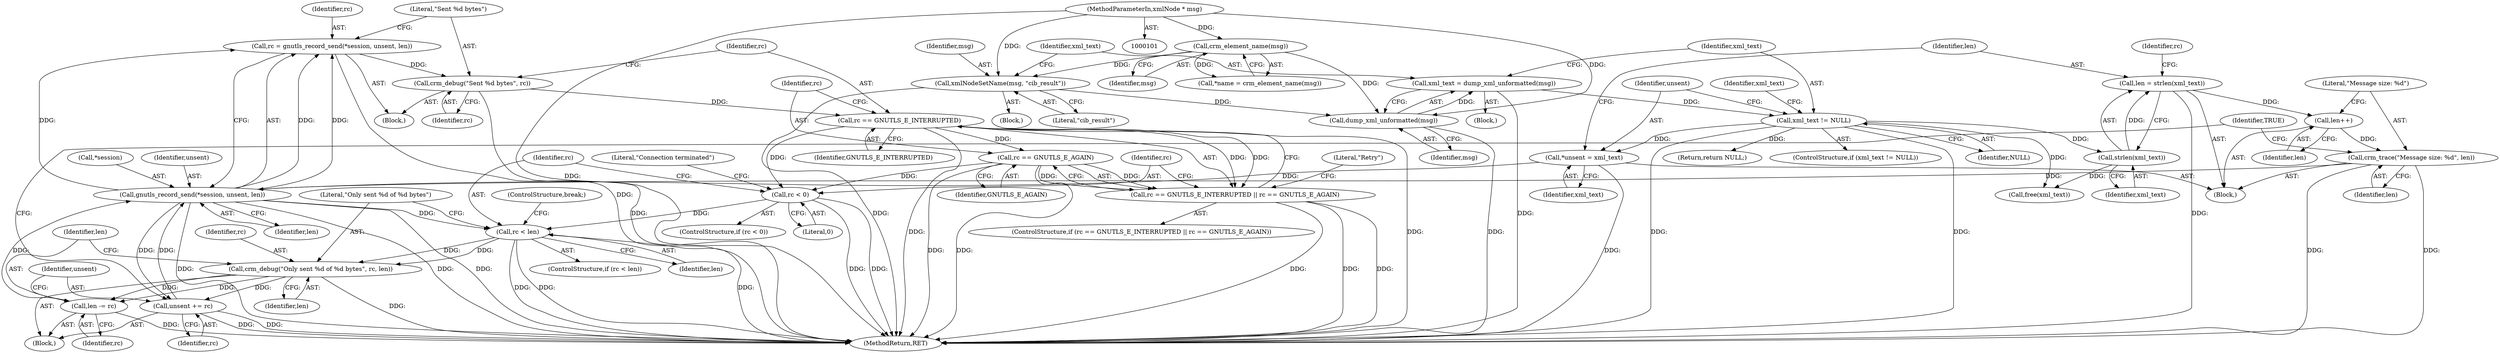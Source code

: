 digraph "1_pacemaker_564f7cc2a51dcd2f28ab12a13394f31be5aa3c93_15@API" {
"1000153" [label="(Call,rc = gnutls_record_send(*session, unsent, len))"];
"1000155" [label="(Call,gnutls_record_send(*session, unsent, len))"];
"1000196" [label="(Call,unsent += rc)"];
"1000189" [label="(Call,crm_debug(\"Only sent %d of %d bytes\", rc, len))"];
"1000185" [label="(Call,rc < len)"];
"1000176" [label="(Call,rc < 0)"];
"1000168" [label="(Call,rc == GNUTLS_E_AGAIN)"];
"1000165" [label="(Call,rc == GNUTLS_E_INTERRUPTED)"];
"1000160" [label="(Call,crm_debug(\"Sent %d bytes\", rc))"];
"1000153" [label="(Call,rc = gnutls_record_send(*session, unsent, len))"];
"1000133" [label="(Call,*unsent = xml_text)"];
"1000128" [label="(Call,xml_text != NULL)"];
"1000123" [label="(Call,xml_text = dump_xml_unformatted(msg))"];
"1000125" [label="(Call,dump_xml_unformatted(msg))"];
"1000112" [label="(Call,crm_element_name(msg))"];
"1000103" [label="(MethodParameterIn,xmlNode * msg)"];
"1000119" [label="(Call,xmlNodeSetName(msg, \"cib_result\"))"];
"1000193" [label="(Call,len -= rc)"];
"1000147" [label="(Call,crm_trace(\"Message size: %d\", len))"];
"1000145" [label="(Call,len++)"];
"1000137" [label="(Call,len = strlen(xml_text))"];
"1000139" [label="(Call,strlen(xml_text))"];
"1000164" [label="(Call,rc == GNUTLS_E_INTERRUPTED || rc == GNUTLS_E_AGAIN)"];
"1000133" [label="(Call,*unsent = xml_text)"];
"1000204" [label="(Return,return NULL;)"];
"1000190" [label="(Literal,\"Only sent %d of %d bytes\")"];
"1000161" [label="(Literal,\"Sent %d bytes\")"];
"1000124" [label="(Identifier,xml_text)"];
"1000177" [label="(Identifier,rc)"];
"1000194" [label="(Identifier,len)"];
"1000143" [label="(Identifier,rc)"];
"1000173" [label="(Literal,\"Retry\")"];
"1000192" [label="(Identifier,len)"];
"1000156" [label="(Call,*session)"];
"1000128" [label="(Call,xml_text != NULL)"];
"1000137" [label="(Call,len = strlen(xml_text))"];
"1000168" [label="(Call,rc == GNUTLS_E_AGAIN)"];
"1000186" [label="(Identifier,rc)"];
"1000184" [label="(ControlStructure,if (rc < len))"];
"1000134" [label="(Identifier,unsent)"];
"1000123" [label="(Call,xml_text = dump_xml_unformatted(msg))"];
"1000118" [label="(Block,)"];
"1000203" [label="(Identifier,xml_text)"];
"1000195" [label="(Identifier,rc)"];
"1000155" [label="(Call,gnutls_record_send(*session, unsent, len))"];
"1000152" [label="(Block,)"];
"1000166" [label="(Identifier,rc)"];
"1000125" [label="(Call,dump_xml_unformatted(msg))"];
"1000164" [label="(Call,rc == GNUTLS_E_INTERRUPTED || rc == GNUTLS_E_AGAIN)"];
"1000119" [label="(Call,xmlNodeSetName(msg, \"cib_result\"))"];
"1000159" [label="(Identifier,len)"];
"1000198" [label="(Identifier,rc)"];
"1000191" [label="(Identifier,rc)"];
"1000120" [label="(Identifier,msg)"];
"1000110" [label="(Call,*name = crm_element_name(msg))"];
"1000162" [label="(Identifier,rc)"];
"1000187" [label="(Identifier,len)"];
"1000140" [label="(Identifier,xml_text)"];
"1000129" [label="(Identifier,xml_text)"];
"1000145" [label="(Call,len++)"];
"1000138" [label="(Identifier,len)"];
"1000127" [label="(ControlStructure,if (xml_text != NULL))"];
"1000197" [label="(Identifier,unsent)"];
"1000178" [label="(Literal,0)"];
"1000130" [label="(Identifier,NULL)"];
"1000126" [label="(Identifier,msg)"];
"1000201" [label="(ControlStructure,break;)"];
"1000189" [label="(Call,crm_debug(\"Only sent %d of %d bytes\", rc, len))"];
"1000176" [label="(Call,rc < 0)"];
"1000170" [label="(Identifier,GNUTLS_E_AGAIN)"];
"1000135" [label="(Identifier,xml_text)"];
"1000103" [label="(MethodParameterIn,xmlNode * msg)"];
"1000121" [label="(Literal,\"cib_result\")"];
"1000112" [label="(Call,crm_element_name(msg))"];
"1000146" [label="(Identifier,len)"];
"1000139" [label="(Call,strlen(xml_text))"];
"1000158" [label="(Identifier,unsent)"];
"1000206" [label="(MethodReturn,RET)"];
"1000196" [label="(Call,unsent += rc)"];
"1000175" [label="(ControlStructure,if (rc < 0))"];
"1000148" [label="(Literal,\"Message size: %d\")"];
"1000149" [label="(Identifier,len)"];
"1000153" [label="(Call,rc = gnutls_record_send(*session, unsent, len))"];
"1000113" [label="(Identifier,msg)"];
"1000163" [label="(ControlStructure,if (rc == GNUTLS_E_INTERRUPTED || rc == GNUTLS_E_AGAIN))"];
"1000154" [label="(Identifier,rc)"];
"1000104" [label="(Block,)"];
"1000188" [label="(Block,)"];
"1000160" [label="(Call,crm_debug(\"Sent %d bytes\", rc))"];
"1000147" [label="(Call,crm_trace(\"Message size: %d\", len))"];
"1000193" [label="(Call,len -= rc)"];
"1000181" [label="(Literal,\"Connection terminated\")"];
"1000167" [label="(Identifier,GNUTLS_E_INTERRUPTED)"];
"1000131" [label="(Block,)"];
"1000185" [label="(Call,rc < len)"];
"1000202" [label="(Call,free(xml_text))"];
"1000151" [label="(Identifier,TRUE)"];
"1000169" [label="(Identifier,rc)"];
"1000165" [label="(Call,rc == GNUTLS_E_INTERRUPTED)"];
"1000153" -> "1000152"  [label="AST: "];
"1000153" -> "1000155"  [label="CFG: "];
"1000154" -> "1000153"  [label="AST: "];
"1000155" -> "1000153"  [label="AST: "];
"1000161" -> "1000153"  [label="CFG: "];
"1000153" -> "1000206"  [label="DDG: "];
"1000155" -> "1000153"  [label="DDG: "];
"1000155" -> "1000153"  [label="DDG: "];
"1000155" -> "1000153"  [label="DDG: "];
"1000153" -> "1000160"  [label="DDG: "];
"1000155" -> "1000159"  [label="CFG: "];
"1000156" -> "1000155"  [label="AST: "];
"1000158" -> "1000155"  [label="AST: "];
"1000159" -> "1000155"  [label="AST: "];
"1000155" -> "1000206"  [label="DDG: "];
"1000155" -> "1000206"  [label="DDG: "];
"1000155" -> "1000206"  [label="DDG: "];
"1000196" -> "1000155"  [label="DDG: "];
"1000133" -> "1000155"  [label="DDG: "];
"1000193" -> "1000155"  [label="DDG: "];
"1000147" -> "1000155"  [label="DDG: "];
"1000155" -> "1000185"  [label="DDG: "];
"1000155" -> "1000196"  [label="DDG: "];
"1000196" -> "1000188"  [label="AST: "];
"1000196" -> "1000198"  [label="CFG: "];
"1000197" -> "1000196"  [label="AST: "];
"1000198" -> "1000196"  [label="AST: "];
"1000151" -> "1000196"  [label="CFG: "];
"1000196" -> "1000206"  [label="DDG: "];
"1000196" -> "1000206"  [label="DDG: "];
"1000189" -> "1000196"  [label="DDG: "];
"1000189" -> "1000188"  [label="AST: "];
"1000189" -> "1000192"  [label="CFG: "];
"1000190" -> "1000189"  [label="AST: "];
"1000191" -> "1000189"  [label="AST: "];
"1000192" -> "1000189"  [label="AST: "];
"1000194" -> "1000189"  [label="CFG: "];
"1000189" -> "1000206"  [label="DDG: "];
"1000185" -> "1000189"  [label="DDG: "];
"1000185" -> "1000189"  [label="DDG: "];
"1000189" -> "1000193"  [label="DDG: "];
"1000189" -> "1000193"  [label="DDG: "];
"1000185" -> "1000184"  [label="AST: "];
"1000185" -> "1000187"  [label="CFG: "];
"1000186" -> "1000185"  [label="AST: "];
"1000187" -> "1000185"  [label="AST: "];
"1000190" -> "1000185"  [label="CFG: "];
"1000201" -> "1000185"  [label="CFG: "];
"1000185" -> "1000206"  [label="DDG: "];
"1000185" -> "1000206"  [label="DDG: "];
"1000185" -> "1000206"  [label="DDG: "];
"1000176" -> "1000185"  [label="DDG: "];
"1000176" -> "1000175"  [label="AST: "];
"1000176" -> "1000178"  [label="CFG: "];
"1000177" -> "1000176"  [label="AST: "];
"1000178" -> "1000176"  [label="AST: "];
"1000181" -> "1000176"  [label="CFG: "];
"1000186" -> "1000176"  [label="CFG: "];
"1000176" -> "1000206"  [label="DDG: "];
"1000176" -> "1000206"  [label="DDG: "];
"1000168" -> "1000176"  [label="DDG: "];
"1000165" -> "1000176"  [label="DDG: "];
"1000168" -> "1000164"  [label="AST: "];
"1000168" -> "1000170"  [label="CFG: "];
"1000169" -> "1000168"  [label="AST: "];
"1000170" -> "1000168"  [label="AST: "];
"1000164" -> "1000168"  [label="CFG: "];
"1000168" -> "1000206"  [label="DDG: "];
"1000168" -> "1000206"  [label="DDG: "];
"1000168" -> "1000164"  [label="DDG: "];
"1000168" -> "1000164"  [label="DDG: "];
"1000165" -> "1000168"  [label="DDG: "];
"1000165" -> "1000164"  [label="AST: "];
"1000165" -> "1000167"  [label="CFG: "];
"1000166" -> "1000165"  [label="AST: "];
"1000167" -> "1000165"  [label="AST: "];
"1000169" -> "1000165"  [label="CFG: "];
"1000164" -> "1000165"  [label="CFG: "];
"1000165" -> "1000206"  [label="DDG: "];
"1000165" -> "1000206"  [label="DDG: "];
"1000165" -> "1000164"  [label="DDG: "];
"1000165" -> "1000164"  [label="DDG: "];
"1000160" -> "1000165"  [label="DDG: "];
"1000160" -> "1000152"  [label="AST: "];
"1000160" -> "1000162"  [label="CFG: "];
"1000161" -> "1000160"  [label="AST: "];
"1000162" -> "1000160"  [label="AST: "];
"1000166" -> "1000160"  [label="CFG: "];
"1000160" -> "1000206"  [label="DDG: "];
"1000133" -> "1000131"  [label="AST: "];
"1000133" -> "1000135"  [label="CFG: "];
"1000134" -> "1000133"  [label="AST: "];
"1000135" -> "1000133"  [label="AST: "];
"1000138" -> "1000133"  [label="CFG: "];
"1000133" -> "1000206"  [label="DDG: "];
"1000128" -> "1000133"  [label="DDG: "];
"1000128" -> "1000127"  [label="AST: "];
"1000128" -> "1000130"  [label="CFG: "];
"1000129" -> "1000128"  [label="AST: "];
"1000130" -> "1000128"  [label="AST: "];
"1000134" -> "1000128"  [label="CFG: "];
"1000203" -> "1000128"  [label="CFG: "];
"1000128" -> "1000206"  [label="DDG: "];
"1000128" -> "1000206"  [label="DDG: "];
"1000123" -> "1000128"  [label="DDG: "];
"1000128" -> "1000139"  [label="DDG: "];
"1000128" -> "1000202"  [label="DDG: "];
"1000128" -> "1000204"  [label="DDG: "];
"1000123" -> "1000104"  [label="AST: "];
"1000123" -> "1000125"  [label="CFG: "];
"1000124" -> "1000123"  [label="AST: "];
"1000125" -> "1000123"  [label="AST: "];
"1000129" -> "1000123"  [label="CFG: "];
"1000123" -> "1000206"  [label="DDG: "];
"1000125" -> "1000123"  [label="DDG: "];
"1000125" -> "1000126"  [label="CFG: "];
"1000126" -> "1000125"  [label="AST: "];
"1000125" -> "1000206"  [label="DDG: "];
"1000112" -> "1000125"  [label="DDG: "];
"1000119" -> "1000125"  [label="DDG: "];
"1000103" -> "1000125"  [label="DDG: "];
"1000112" -> "1000110"  [label="AST: "];
"1000112" -> "1000113"  [label="CFG: "];
"1000113" -> "1000112"  [label="AST: "];
"1000110" -> "1000112"  [label="CFG: "];
"1000112" -> "1000110"  [label="DDG: "];
"1000103" -> "1000112"  [label="DDG: "];
"1000112" -> "1000119"  [label="DDG: "];
"1000103" -> "1000101"  [label="AST: "];
"1000103" -> "1000206"  [label="DDG: "];
"1000103" -> "1000119"  [label="DDG: "];
"1000119" -> "1000118"  [label="AST: "];
"1000119" -> "1000121"  [label="CFG: "];
"1000120" -> "1000119"  [label="AST: "];
"1000121" -> "1000119"  [label="AST: "];
"1000124" -> "1000119"  [label="CFG: "];
"1000119" -> "1000206"  [label="DDG: "];
"1000193" -> "1000188"  [label="AST: "];
"1000193" -> "1000195"  [label="CFG: "];
"1000194" -> "1000193"  [label="AST: "];
"1000195" -> "1000193"  [label="AST: "];
"1000197" -> "1000193"  [label="CFG: "];
"1000193" -> "1000206"  [label="DDG: "];
"1000147" -> "1000131"  [label="AST: "];
"1000147" -> "1000149"  [label="CFG: "];
"1000148" -> "1000147"  [label="AST: "];
"1000149" -> "1000147"  [label="AST: "];
"1000151" -> "1000147"  [label="CFG: "];
"1000147" -> "1000206"  [label="DDG: "];
"1000147" -> "1000206"  [label="DDG: "];
"1000145" -> "1000147"  [label="DDG: "];
"1000145" -> "1000131"  [label="AST: "];
"1000145" -> "1000146"  [label="CFG: "];
"1000146" -> "1000145"  [label="AST: "];
"1000148" -> "1000145"  [label="CFG: "];
"1000137" -> "1000145"  [label="DDG: "];
"1000137" -> "1000131"  [label="AST: "];
"1000137" -> "1000139"  [label="CFG: "];
"1000138" -> "1000137"  [label="AST: "];
"1000139" -> "1000137"  [label="AST: "];
"1000143" -> "1000137"  [label="CFG: "];
"1000137" -> "1000206"  [label="DDG: "];
"1000139" -> "1000137"  [label="DDG: "];
"1000139" -> "1000140"  [label="CFG: "];
"1000140" -> "1000139"  [label="AST: "];
"1000139" -> "1000202"  [label="DDG: "];
"1000164" -> "1000163"  [label="AST: "];
"1000173" -> "1000164"  [label="CFG: "];
"1000177" -> "1000164"  [label="CFG: "];
"1000164" -> "1000206"  [label="DDG: "];
"1000164" -> "1000206"  [label="DDG: "];
"1000164" -> "1000206"  [label="DDG: "];
}
